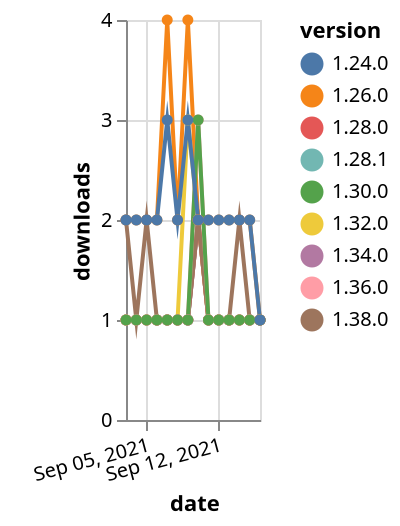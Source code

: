 {"$schema": "https://vega.github.io/schema/vega-lite/v5.json", "description": "A simple bar chart with embedded data.", "data": {"values": [{"date": "2021-09-03", "total": 168, "delta": 1, "version": "1.34.0"}, {"date": "2021-09-04", "total": 169, "delta": 1, "version": "1.34.0"}, {"date": "2021-09-05", "total": 170, "delta": 1, "version": "1.34.0"}, {"date": "2021-09-06", "total": 171, "delta": 1, "version": "1.34.0"}, {"date": "2021-09-07", "total": 172, "delta": 1, "version": "1.34.0"}, {"date": "2021-09-08", "total": 173, "delta": 1, "version": "1.34.0"}, {"date": "2021-09-09", "total": 174, "delta": 1, "version": "1.34.0"}, {"date": "2021-09-10", "total": 176, "delta": 2, "version": "1.34.0"}, {"date": "2021-09-11", "total": 177, "delta": 1, "version": "1.34.0"}, {"date": "2021-09-12", "total": 178, "delta": 1, "version": "1.34.0"}, {"date": "2021-09-13", "total": 179, "delta": 1, "version": "1.34.0"}, {"date": "2021-09-14", "total": 180, "delta": 1, "version": "1.34.0"}, {"date": "2021-09-15", "total": 181, "delta": 1, "version": "1.34.0"}, {"date": "2021-09-16", "total": 182, "delta": 1, "version": "1.34.0"}, {"date": "2021-09-03", "total": 251, "delta": 1, "version": "1.28.1"}, {"date": "2021-09-04", "total": 252, "delta": 1, "version": "1.28.1"}, {"date": "2021-09-05", "total": 253, "delta": 1, "version": "1.28.1"}, {"date": "2021-09-06", "total": 254, "delta": 1, "version": "1.28.1"}, {"date": "2021-09-07", "total": 255, "delta": 1, "version": "1.28.1"}, {"date": "2021-09-08", "total": 256, "delta": 1, "version": "1.28.1"}, {"date": "2021-09-09", "total": 257, "delta": 1, "version": "1.28.1"}, {"date": "2021-09-10", "total": 259, "delta": 2, "version": "1.28.1"}, {"date": "2021-09-11", "total": 260, "delta": 1, "version": "1.28.1"}, {"date": "2021-09-12", "total": 261, "delta": 1, "version": "1.28.1"}, {"date": "2021-09-13", "total": 262, "delta": 1, "version": "1.28.1"}, {"date": "2021-09-14", "total": 263, "delta": 1, "version": "1.28.1"}, {"date": "2021-09-15", "total": 264, "delta": 1, "version": "1.28.1"}, {"date": "2021-09-16", "total": 265, "delta": 1, "version": "1.28.1"}, {"date": "2021-09-03", "total": 193, "delta": 1, "version": "1.32.0"}, {"date": "2021-09-04", "total": 194, "delta": 1, "version": "1.32.0"}, {"date": "2021-09-05", "total": 195, "delta": 1, "version": "1.32.0"}, {"date": "2021-09-06", "total": 196, "delta": 1, "version": "1.32.0"}, {"date": "2021-09-07", "total": 197, "delta": 1, "version": "1.32.0"}, {"date": "2021-09-08", "total": 198, "delta": 1, "version": "1.32.0"}, {"date": "2021-09-09", "total": 201, "delta": 3, "version": "1.32.0"}, {"date": "2021-09-10", "total": 203, "delta": 2, "version": "1.32.0"}, {"date": "2021-09-11", "total": 204, "delta": 1, "version": "1.32.0"}, {"date": "2021-09-12", "total": 205, "delta": 1, "version": "1.32.0"}, {"date": "2021-09-13", "total": 206, "delta": 1, "version": "1.32.0"}, {"date": "2021-09-14", "total": 207, "delta": 1, "version": "1.32.0"}, {"date": "2021-09-15", "total": 208, "delta": 1, "version": "1.32.0"}, {"date": "2021-09-16", "total": 209, "delta": 1, "version": "1.32.0"}, {"date": "2021-09-03", "total": 258, "delta": 1, "version": "1.28.0"}, {"date": "2021-09-04", "total": 259, "delta": 1, "version": "1.28.0"}, {"date": "2021-09-05", "total": 260, "delta": 1, "version": "1.28.0"}, {"date": "2021-09-06", "total": 261, "delta": 1, "version": "1.28.0"}, {"date": "2021-09-07", "total": 262, "delta": 1, "version": "1.28.0"}, {"date": "2021-09-08", "total": 263, "delta": 1, "version": "1.28.0"}, {"date": "2021-09-09", "total": 264, "delta": 1, "version": "1.28.0"}, {"date": "2021-09-10", "total": 266, "delta": 2, "version": "1.28.0"}, {"date": "2021-09-11", "total": 267, "delta": 1, "version": "1.28.0"}, {"date": "2021-09-12", "total": 268, "delta": 1, "version": "1.28.0"}, {"date": "2021-09-13", "total": 269, "delta": 1, "version": "1.28.0"}, {"date": "2021-09-14", "total": 270, "delta": 1, "version": "1.28.0"}, {"date": "2021-09-15", "total": 271, "delta": 1, "version": "1.28.0"}, {"date": "2021-09-16", "total": 272, "delta": 1, "version": "1.28.0"}, {"date": "2021-09-03", "total": 2470, "delta": 2, "version": "1.26.0"}, {"date": "2021-09-04", "total": 2472, "delta": 2, "version": "1.26.0"}, {"date": "2021-09-05", "total": 2474, "delta": 2, "version": "1.26.0"}, {"date": "2021-09-06", "total": 2476, "delta": 2, "version": "1.26.0"}, {"date": "2021-09-07", "total": 2480, "delta": 4, "version": "1.26.0"}, {"date": "2021-09-08", "total": 2482, "delta": 2, "version": "1.26.0"}, {"date": "2021-09-09", "total": 2486, "delta": 4, "version": "1.26.0"}, {"date": "2021-09-10", "total": 2488, "delta": 2, "version": "1.26.0"}, {"date": "2021-09-11", "total": 2490, "delta": 2, "version": "1.26.0"}, {"date": "2021-09-12", "total": 2492, "delta": 2, "version": "1.26.0"}, {"date": "2021-09-13", "total": 2494, "delta": 2, "version": "1.26.0"}, {"date": "2021-09-14", "total": 2496, "delta": 2, "version": "1.26.0"}, {"date": "2021-09-15", "total": 2498, "delta": 2, "version": "1.26.0"}, {"date": "2021-09-16", "total": 2499, "delta": 1, "version": "1.26.0"}, {"date": "2021-09-03", "total": 123, "delta": 2, "version": "1.38.0"}, {"date": "2021-09-04", "total": 124, "delta": 1, "version": "1.38.0"}, {"date": "2021-09-05", "total": 126, "delta": 2, "version": "1.38.0"}, {"date": "2021-09-06", "total": 127, "delta": 1, "version": "1.38.0"}, {"date": "2021-09-07", "total": 128, "delta": 1, "version": "1.38.0"}, {"date": "2021-09-08", "total": 129, "delta": 1, "version": "1.38.0"}, {"date": "2021-09-09", "total": 130, "delta": 1, "version": "1.38.0"}, {"date": "2021-09-10", "total": 132, "delta": 2, "version": "1.38.0"}, {"date": "2021-09-11", "total": 133, "delta": 1, "version": "1.38.0"}, {"date": "2021-09-12", "total": 134, "delta": 1, "version": "1.38.0"}, {"date": "2021-09-13", "total": 135, "delta": 1, "version": "1.38.0"}, {"date": "2021-09-14", "total": 137, "delta": 2, "version": "1.38.0"}, {"date": "2021-09-15", "total": 138, "delta": 1, "version": "1.38.0"}, {"date": "2021-09-16", "total": 139, "delta": 1, "version": "1.38.0"}, {"date": "2021-09-03", "total": 191, "delta": 1, "version": "1.36.0"}, {"date": "2021-09-04", "total": 192, "delta": 1, "version": "1.36.0"}, {"date": "2021-09-05", "total": 193, "delta": 1, "version": "1.36.0"}, {"date": "2021-09-06", "total": 194, "delta": 1, "version": "1.36.0"}, {"date": "2021-09-07", "total": 195, "delta": 1, "version": "1.36.0"}, {"date": "2021-09-08", "total": 196, "delta": 1, "version": "1.36.0"}, {"date": "2021-09-09", "total": 197, "delta": 1, "version": "1.36.0"}, {"date": "2021-09-10", "total": 200, "delta": 3, "version": "1.36.0"}, {"date": "2021-09-11", "total": 201, "delta": 1, "version": "1.36.0"}, {"date": "2021-09-12", "total": 202, "delta": 1, "version": "1.36.0"}, {"date": "2021-09-13", "total": 203, "delta": 1, "version": "1.36.0"}, {"date": "2021-09-14", "total": 204, "delta": 1, "version": "1.36.0"}, {"date": "2021-09-15", "total": 205, "delta": 1, "version": "1.36.0"}, {"date": "2021-09-16", "total": 206, "delta": 1, "version": "1.36.0"}, {"date": "2021-09-03", "total": 356, "delta": 1, "version": "1.30.0"}, {"date": "2021-09-04", "total": 357, "delta": 1, "version": "1.30.0"}, {"date": "2021-09-05", "total": 358, "delta": 1, "version": "1.30.0"}, {"date": "2021-09-06", "total": 359, "delta": 1, "version": "1.30.0"}, {"date": "2021-09-07", "total": 360, "delta": 1, "version": "1.30.0"}, {"date": "2021-09-08", "total": 361, "delta": 1, "version": "1.30.0"}, {"date": "2021-09-09", "total": 362, "delta": 1, "version": "1.30.0"}, {"date": "2021-09-10", "total": 365, "delta": 3, "version": "1.30.0"}, {"date": "2021-09-11", "total": 366, "delta": 1, "version": "1.30.0"}, {"date": "2021-09-12", "total": 367, "delta": 1, "version": "1.30.0"}, {"date": "2021-09-13", "total": 368, "delta": 1, "version": "1.30.0"}, {"date": "2021-09-14", "total": 369, "delta": 1, "version": "1.30.0"}, {"date": "2021-09-15", "total": 370, "delta": 1, "version": "1.30.0"}, {"date": "2021-09-16", "total": 371, "delta": 1, "version": "1.30.0"}, {"date": "2021-09-03", "total": 2346, "delta": 2, "version": "1.24.0"}, {"date": "2021-09-04", "total": 2348, "delta": 2, "version": "1.24.0"}, {"date": "2021-09-05", "total": 2350, "delta": 2, "version": "1.24.0"}, {"date": "2021-09-06", "total": 2352, "delta": 2, "version": "1.24.0"}, {"date": "2021-09-07", "total": 2355, "delta": 3, "version": "1.24.0"}, {"date": "2021-09-08", "total": 2357, "delta": 2, "version": "1.24.0"}, {"date": "2021-09-09", "total": 2360, "delta": 3, "version": "1.24.0"}, {"date": "2021-09-10", "total": 2362, "delta": 2, "version": "1.24.0"}, {"date": "2021-09-11", "total": 2364, "delta": 2, "version": "1.24.0"}, {"date": "2021-09-12", "total": 2366, "delta": 2, "version": "1.24.0"}, {"date": "2021-09-13", "total": 2368, "delta": 2, "version": "1.24.0"}, {"date": "2021-09-14", "total": 2370, "delta": 2, "version": "1.24.0"}, {"date": "2021-09-15", "total": 2372, "delta": 2, "version": "1.24.0"}, {"date": "2021-09-16", "total": 2373, "delta": 1, "version": "1.24.0"}]}, "width": "container", "mark": {"type": "line", "point": {"filled": true}}, "encoding": {"x": {"field": "date", "type": "temporal", "timeUnit": "yearmonthdate", "title": "date", "axis": {"labelAngle": -15}}, "y": {"field": "delta", "type": "quantitative", "title": "downloads"}, "color": {"field": "version", "type": "nominal"}, "tooltip": {"field": "delta"}}}